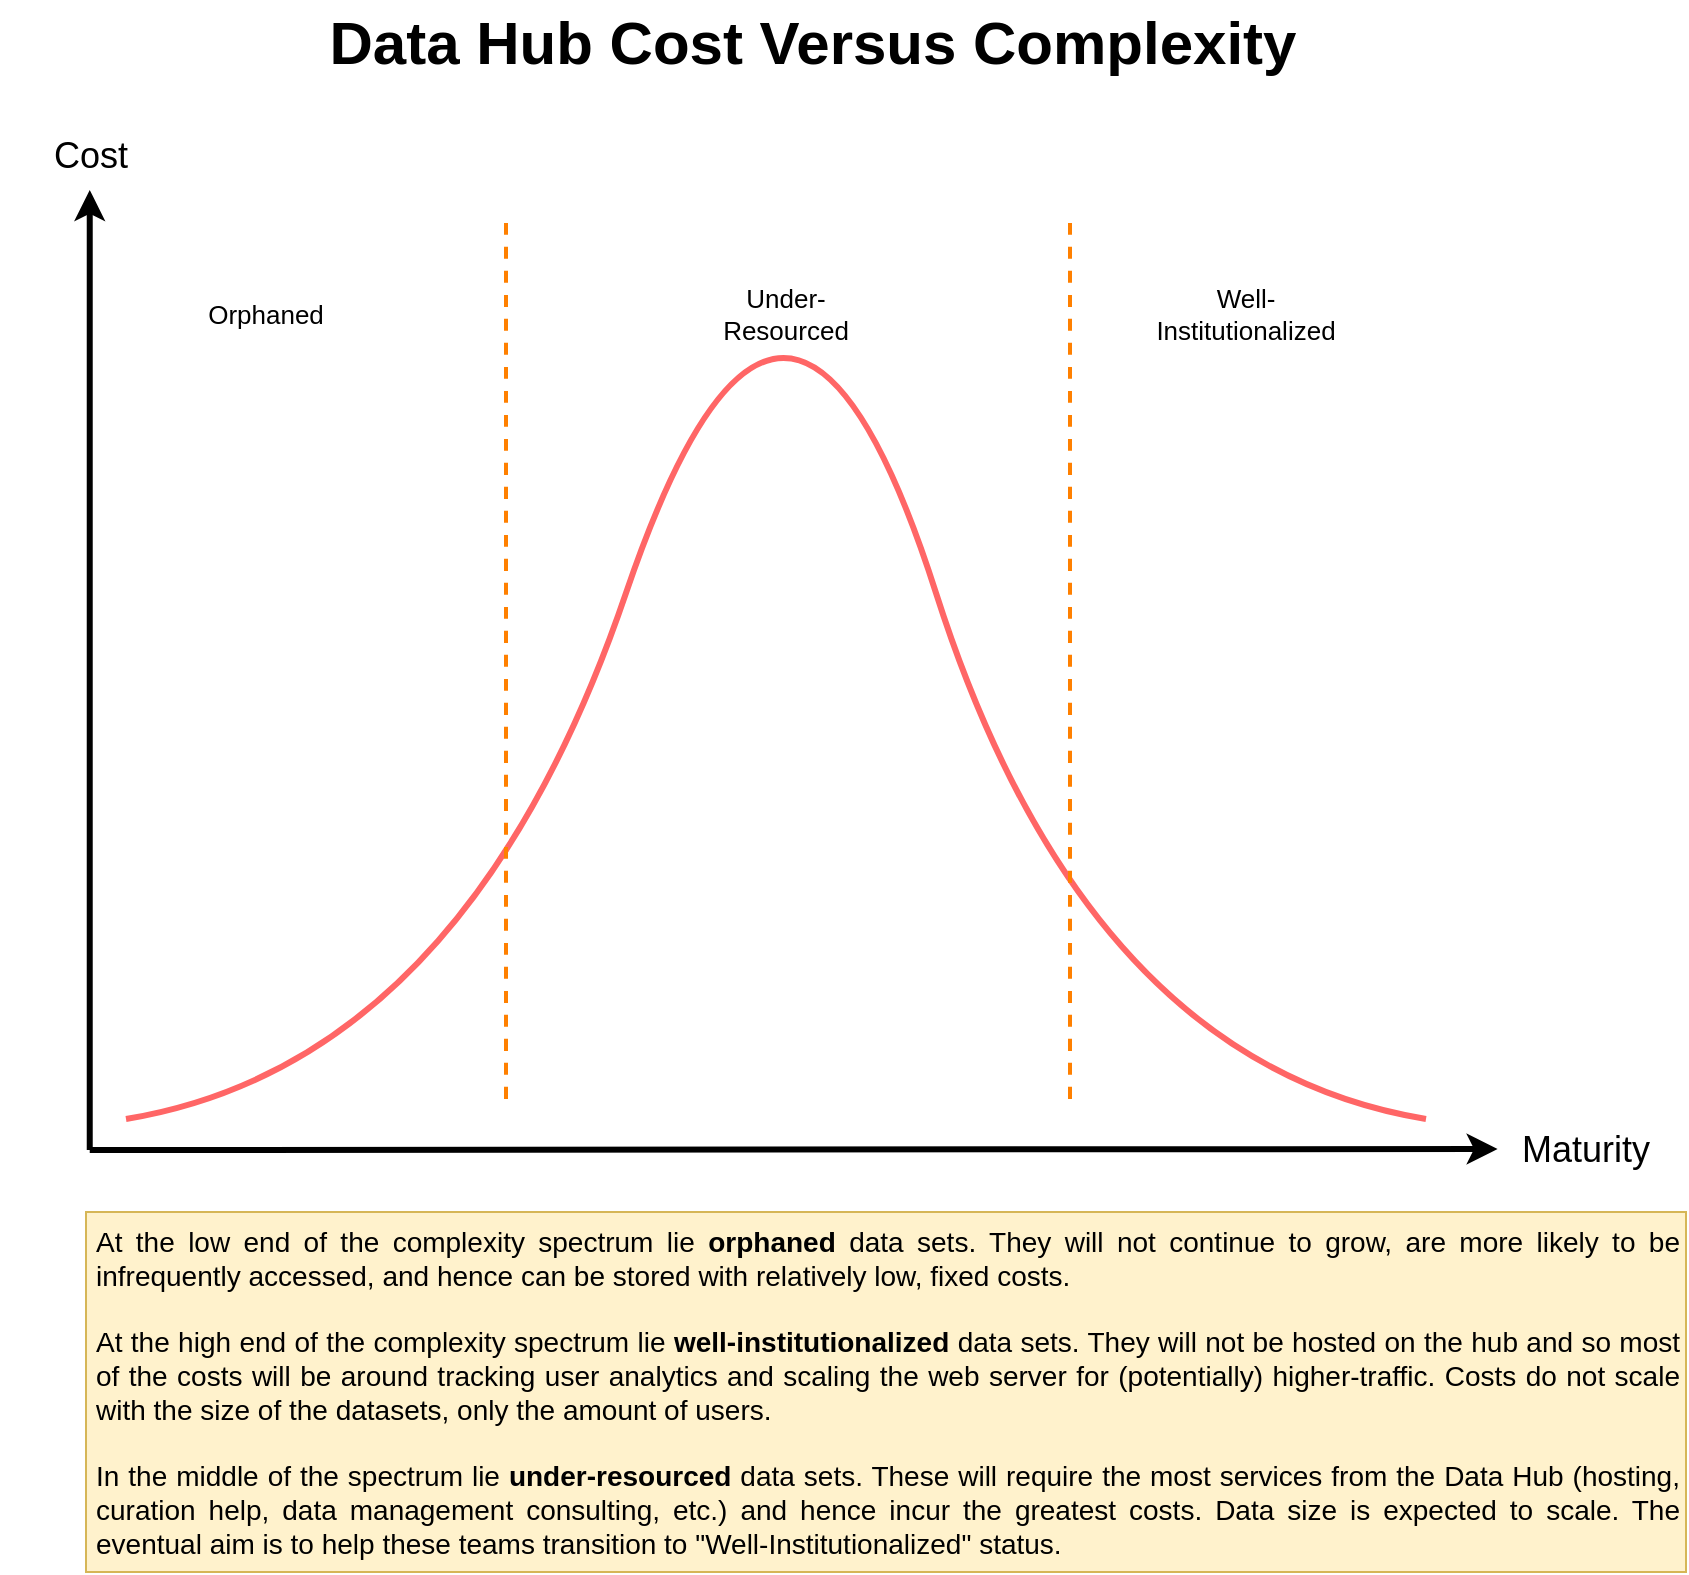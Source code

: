 <mxfile version="20.4.0" type="github">
  <diagram id="07fea595-8f29-1299-0266-81d95cde20df" name="Page-1">
    <mxGraphModel dx="-916" dy="-67" grid="1" gridSize="10" guides="1" tooltips="1" connect="1" arrows="1" fold="1" page="1" pageScale="1" pageWidth="1169" pageHeight="827" background="none" math="0" shadow="0">
      <root>
        <mxCell id="0" />
        <mxCell id="1" parent="0" />
        <mxCell id="749" value="Data Hub Cost Versus Complexity" style="text;spacingTop=-5;align=center;verticalAlign=middle;fontSize=30;fontStyle=1;html=1;points=[]" parent="1" vertex="1">
          <mxGeometry x="2437.5" y="854.5" width="810" height="45" as="geometry" />
        </mxCell>
        <mxCell id="k2BHmzrAgpWdPYKoDZJQ-762" value="" style="group" parent="1" vertex="1" connectable="0">
          <mxGeometry x="2440" y="920" width="840" height="517" as="geometry" />
        </mxCell>
        <mxCell id="k2BHmzrAgpWdPYKoDZJQ-753" value="" style="group" parent="k2BHmzrAgpWdPYKoDZJQ-762" vertex="1" connectable="0">
          <mxGeometry width="840" height="517" as="geometry" />
        </mxCell>
        <mxCell id="727" value="" style="edgeStyle=none;html=1;fontColor=#000000;strokeWidth=3;strokeColor=#000000;" parent="k2BHmzrAgpWdPYKoDZJQ-753" edge="1">
          <mxGeometry width="100" height="100" relative="1" as="geometry">
            <mxPoint x="41.869" y="509" as="sourcePoint" />
            <mxPoint x="41.869" y="29" as="targetPoint" />
          </mxGeometry>
        </mxCell>
        <mxCell id="735" value="Maturity" style="text;spacingTop=-5;html=1;fontSize=18;fontStyle=0;points=[];strokeColor=none;" parent="k2BHmzrAgpWdPYKoDZJQ-753" vertex="1">
          <mxGeometry x="756.262" y="497" width="83.738" height="20" as="geometry" />
        </mxCell>
        <mxCell id="745" value="&lt;div align=&quot;center&quot;&gt;Cost&lt;/div&gt;" style="text;spacingTop=-5;html=1;fontSize=18;fontStyle=0;points=[];align=center;" parent="k2BHmzrAgpWdPYKoDZJQ-753" vertex="1">
          <mxGeometry width="83.738" height="20" as="geometry" />
        </mxCell>
        <mxCell id="k2BHmzrAgpWdPYKoDZJQ-752" value="" style="edgeStyle=none;html=1;fontColor=#000000;strokeWidth=3;strokeColor=#000000;" parent="k2BHmzrAgpWdPYKoDZJQ-753" edge="1">
          <mxGeometry width="100" height="100" relative="1" as="geometry">
            <mxPoint x="41.869" y="509" as="sourcePoint" />
            <mxPoint x="745.794" y="508.5" as="targetPoint" />
          </mxGeometry>
        </mxCell>
        <mxCell id="k2BHmzrAgpWdPYKoDZJQ-754" value="" style="endArrow=none;html=1;fontSize=13;strokeWidth=3;strokeColor=#FF6666;curved=1;startArrow=none;startFill=0;" parent="k2BHmzrAgpWdPYKoDZJQ-753" edge="1">
          <mxGeometry width="50" height="50" relative="1" as="geometry">
            <mxPoint x="60" y="493.5" as="sourcePoint" />
            <mxPoint x="710" y="493.5" as="targetPoint" />
            <Array as="points">
              <mxPoint x="230" y="465.5" />
              <mxPoint x="390" y="-4.5" />
              <mxPoint x="540" y="465.5" />
            </Array>
          </mxGeometry>
        </mxCell>
        <mxCell id="k2BHmzrAgpWdPYKoDZJQ-757" value="" style="endArrow=none;dashed=1;html=1;strokeWidth=2;strokeColor=#FF8000;fontSize=13;curved=1;" parent="k2BHmzrAgpWdPYKoDZJQ-753" edge="1">
          <mxGeometry width="50" height="50" relative="1" as="geometry">
            <mxPoint x="532" y="45.5" as="sourcePoint" />
            <mxPoint x="532" y="485.5" as="targetPoint" />
          </mxGeometry>
        </mxCell>
        <mxCell id="k2BHmzrAgpWdPYKoDZJQ-758" value="Orphaned" style="text;html=1;strokeColor=none;fillColor=none;align=center;verticalAlign=middle;whiteSpace=wrap;rounded=0;fontSize=13;" parent="k2BHmzrAgpWdPYKoDZJQ-753" vertex="1">
          <mxGeometry x="100" y="75.5" width="60" height="30" as="geometry" />
        </mxCell>
        <mxCell id="k2BHmzrAgpWdPYKoDZJQ-761" value="Well-Institutionalized" style="text;html=1;strokeColor=none;fillColor=none;align=center;verticalAlign=middle;whiteSpace=wrap;rounded=0;fontSize=13;" parent="k2BHmzrAgpWdPYKoDZJQ-753" vertex="1">
          <mxGeometry x="570" y="75.5" width="100" height="30" as="geometry" />
        </mxCell>
        <mxCell id="k2BHmzrAgpWdPYKoDZJQ-760" value="Under-Resourced" style="text;html=1;strokeColor=none;fillColor=none;align=center;verticalAlign=middle;whiteSpace=wrap;rounded=0;fontSize=13;" parent="k2BHmzrAgpWdPYKoDZJQ-753" vertex="1">
          <mxGeometry x="360" y="75.5" width="60" height="30" as="geometry" />
        </mxCell>
        <mxCell id="k2BHmzrAgpWdPYKoDZJQ-756" value="" style="endArrow=none;dashed=1;html=1;strokeWidth=2;strokeColor=#FF8000;fontSize=13;curved=1;" parent="k2BHmzrAgpWdPYKoDZJQ-762" edge="1">
          <mxGeometry width="50" height="50" relative="1" as="geometry">
            <mxPoint x="250" y="45.5" as="sourcePoint" />
            <mxPoint x="250" y="485.5" as="targetPoint" />
          </mxGeometry>
        </mxCell>
        <mxCell id="k2BHmzrAgpWdPYKoDZJQ-764" value="&lt;div style=&quot;font-size: 14px;&quot; align=&quot;justify&quot;&gt;&lt;font style=&quot;font-size: 14px;&quot;&gt;&lt;br&gt;&lt;/font&gt;&lt;/div&gt;&lt;div style=&quot;font-size: 14px;&quot; align=&quot;justify&quot;&gt;&lt;font style=&quot;font-size: 14px;&quot;&gt;At the low end of the complexity spectrum lie &lt;b&gt;orphaned&lt;/b&gt; data sets. They will not continue to grow, are more likely to be infrequently accessed, and hence can be stored with relatively low, fixed costs. &lt;br&gt;&lt;/font&gt;&lt;/div&gt;&lt;div style=&quot;font-size: 14px;&quot; align=&quot;justify&quot;&gt;&lt;font style=&quot;font-size: 14px;&quot;&gt;&lt;br&gt;&lt;/font&gt;&lt;/div&gt;&lt;div style=&quot;font-size: 14px;&quot; align=&quot;justify&quot;&gt;&lt;font style=&quot;font-size: 14px;&quot;&gt;At the high end of the complexity spectrum lie &lt;b&gt;well-institutionalized&lt;/b&gt; data sets. They will not be hosted on the hub and so most of the costs will be around tracking user analytics and scaling the web server for (potentially) higher-traffic. Costs do not scale with the size of the datasets, only the amount of users.&lt;/font&gt;&lt;/div&gt;&lt;div style=&quot;font-size: 14px;&quot; align=&quot;justify&quot;&gt;&lt;font style=&quot;font-size: 14px;&quot;&gt;&lt;br&gt;&lt;/font&gt;&lt;/div&gt;&lt;div style=&quot;font-size: 14px;&quot; align=&quot;justify&quot;&gt;&lt;font style=&quot;font-size: 14px;&quot;&gt;In the middle of the spectrum lie &lt;b&gt;under-resourced&lt;/b&gt; data sets. These will  require the most services from the Data Hub (hosting, curation help, data management consulting, etc.) and hence incur the greatest costs. Data size is expected to scale. The eventual aim is to help these teams transition to &quot;Well-Institutionalized&quot; status.&lt;br&gt;&lt;/font&gt;&lt;/div&gt;" style="text;html=1;strokeColor=#d6b656;fillColor=#fff2cc;spacing=5;spacingTop=-20;whiteSpace=wrap;overflow=hidden;rounded=0;fontSize=13;" parent="1" vertex="1">
          <mxGeometry x="2480" y="1460" width="800" height="180" as="geometry" />
        </mxCell>
      </root>
    </mxGraphModel>
  </diagram>
</mxfile>
